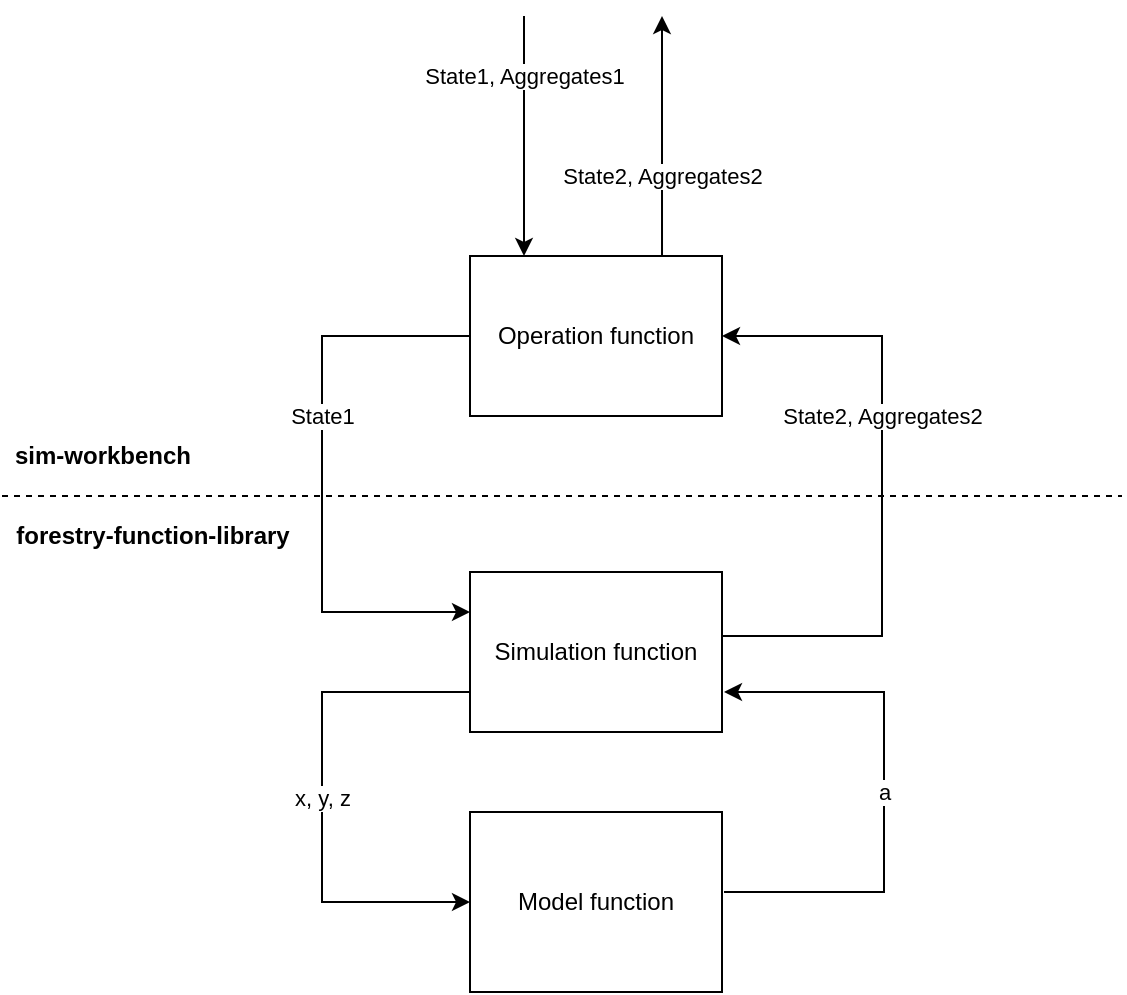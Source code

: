 <mxfile version="16.5.1" type="device"><diagram id="7IKs7VqVSMi7nByHXeD1" name="Page-1"><mxGraphModel dx="1102" dy="770" grid="1" gridSize="10" guides="1" tooltips="1" connect="1" arrows="1" fold="1" page="1" pageScale="1" pageWidth="827" pageHeight="1169" math="0" shadow="0"><root><mxCell id="0"/><mxCell id="1" parent="0"/><mxCell id="wUHfgU3qsB4iFqeLXbyK-5" value="State1" style="edgeStyle=orthogonalEdgeStyle;rounded=0;orthogonalLoop=1;jettySize=auto;html=1;entryX=0;entryY=0.25;entryDx=0;entryDy=0;exitX=0;exitY=0.5;exitDx=0;exitDy=0;" parent="1" source="wUHfgU3qsB4iFqeLXbyK-2" target="wUHfgU3qsB4iFqeLXbyK-3" edge="1"><mxGeometry x="-0.203" relative="1" as="geometry"><Array as="points"><mxPoint x="280" y="240"/><mxPoint x="280" y="378"/></Array><mxPoint as="offset"/></mxGeometry></mxCell><mxCell id="wUHfgU3qsB4iFqeLXbyK-9" value="State1, Aggregates1" style="edgeStyle=orthogonalEdgeStyle;rounded=0;orthogonalLoop=1;jettySize=auto;html=1;startArrow=classic;startFill=1;endArrow=none;endFill=0;entryX=0;entryY=1;entryDx=0;entryDy=0;" parent="1" source="wUHfgU3qsB4iFqeLXbyK-2" edge="1"><mxGeometry x="0.5" relative="1" as="geometry"><mxPoint x="381" y="80" as="targetPoint"/><mxPoint x="385.5" y="200" as="sourcePoint"/><Array as="points"><mxPoint x="381" y="170"/><mxPoint x="381" y="170"/></Array><mxPoint as="offset"/></mxGeometry></mxCell><mxCell id="wUHfgU3qsB4iFqeLXbyK-11" value="State2, Aggregates2" style="edgeStyle=orthogonalEdgeStyle;rounded=0;orthogonalLoop=1;jettySize=auto;html=1;exitX=0.762;exitY=0;exitDx=0;exitDy=0;startArrow=none;startFill=0;endArrow=classic;endFill=1;exitPerimeter=0;" parent="1" source="wUHfgU3qsB4iFqeLXbyK-2" edge="1"><mxGeometry x="-0.333" relative="1" as="geometry"><mxPoint x="450" y="80" as="targetPoint"/><Array as="points"><mxPoint x="450" y="110"/><mxPoint x="450" y="110"/></Array><mxPoint as="offset"/></mxGeometry></mxCell><mxCell id="wUHfgU3qsB4iFqeLXbyK-2" value="Operation function" style="rounded=0;whiteSpace=wrap;html=1;" parent="1" vertex="1"><mxGeometry x="354" y="200" width="126" height="80" as="geometry"/></mxCell><mxCell id="wUHfgU3qsB4iFqeLXbyK-6" value="x, y, z" style="edgeStyle=orthogonalEdgeStyle;rounded=0;orthogonalLoop=1;jettySize=auto;html=1;entryX=0;entryY=0.5;entryDx=0;entryDy=0;exitX=0;exitY=0.75;exitDx=0;exitDy=0;" parent="1" source="wUHfgU3qsB4iFqeLXbyK-3" target="wUHfgU3qsB4iFqeLXbyK-4" edge="1"><mxGeometry relative="1" as="geometry"><Array as="points"><mxPoint x="280" y="418"/><mxPoint x="280" y="523"/></Array></mxGeometry></mxCell><mxCell id="wUHfgU3qsB4iFqeLXbyK-8" value="State2, Aggregates2" style="edgeStyle=orthogonalEdgeStyle;rounded=0;orthogonalLoop=1;jettySize=auto;html=1;entryX=1;entryY=0.5;entryDx=0;entryDy=0;" parent="1" source="wUHfgU3qsB4iFqeLXbyK-3" target="wUHfgU3qsB4iFqeLXbyK-2" edge="1"><mxGeometry x="0.226" relative="1" as="geometry"><Array as="points"><mxPoint x="560" y="390"/><mxPoint x="560" y="240"/></Array><mxPoint x="600" y="390" as="sourcePoint"/><mxPoint as="offset"/></mxGeometry></mxCell><mxCell id="wUHfgU3qsB4iFqeLXbyK-3" value="Simulation function" style="rounded=0;whiteSpace=wrap;html=1;" parent="1" vertex="1"><mxGeometry x="354" y="358" width="126" height="80" as="geometry"/></mxCell><mxCell id="wUHfgU3qsB4iFqeLXbyK-7" value="a" style="edgeStyle=orthogonalEdgeStyle;rounded=0;orthogonalLoop=1;jettySize=auto;html=1;entryX=1;entryY=0.75;entryDx=0;entryDy=0;" parent="1" edge="1"><mxGeometry relative="1" as="geometry"><mxPoint x="481" y="518" as="sourcePoint"/><mxPoint x="481" y="418" as="targetPoint"/><Array as="points"><mxPoint x="561" y="518"/><mxPoint x="561" y="418"/></Array></mxGeometry></mxCell><mxCell id="wUHfgU3qsB4iFqeLXbyK-4" value="Model function" style="rounded=0;whiteSpace=wrap;html=1;" parent="1" vertex="1"><mxGeometry x="354" y="478" width="126" height="90" as="geometry"/></mxCell><mxCell id="4sICaqIRyWzaF0pOAIdb-1" value="" style="endArrow=none;dashed=1;html=1;rounded=0;" edge="1" parent="1"><mxGeometry width="50" height="50" relative="1" as="geometry"><mxPoint x="120" y="320" as="sourcePoint"/><mxPoint x="680" y="320" as="targetPoint"/></mxGeometry></mxCell><mxCell id="4sICaqIRyWzaF0pOAIdb-2" value="sim-workbench" style="text;html=1;align=center;verticalAlign=middle;resizable=0;points=[];autosize=1;strokeColor=none;fillColor=none;fontStyle=1" vertex="1" parent="1"><mxGeometry x="120" y="290" width="100" height="20" as="geometry"/></mxCell><mxCell id="4sICaqIRyWzaF0pOAIdb-3" value="forestry-function-library" style="text;html=1;align=center;verticalAlign=middle;resizable=0;points=[];autosize=1;strokeColor=none;fillColor=none;fontStyle=1" vertex="1" parent="1"><mxGeometry x="120" y="330" width="150" height="20" as="geometry"/></mxCell></root></mxGraphModel></diagram></mxfile>